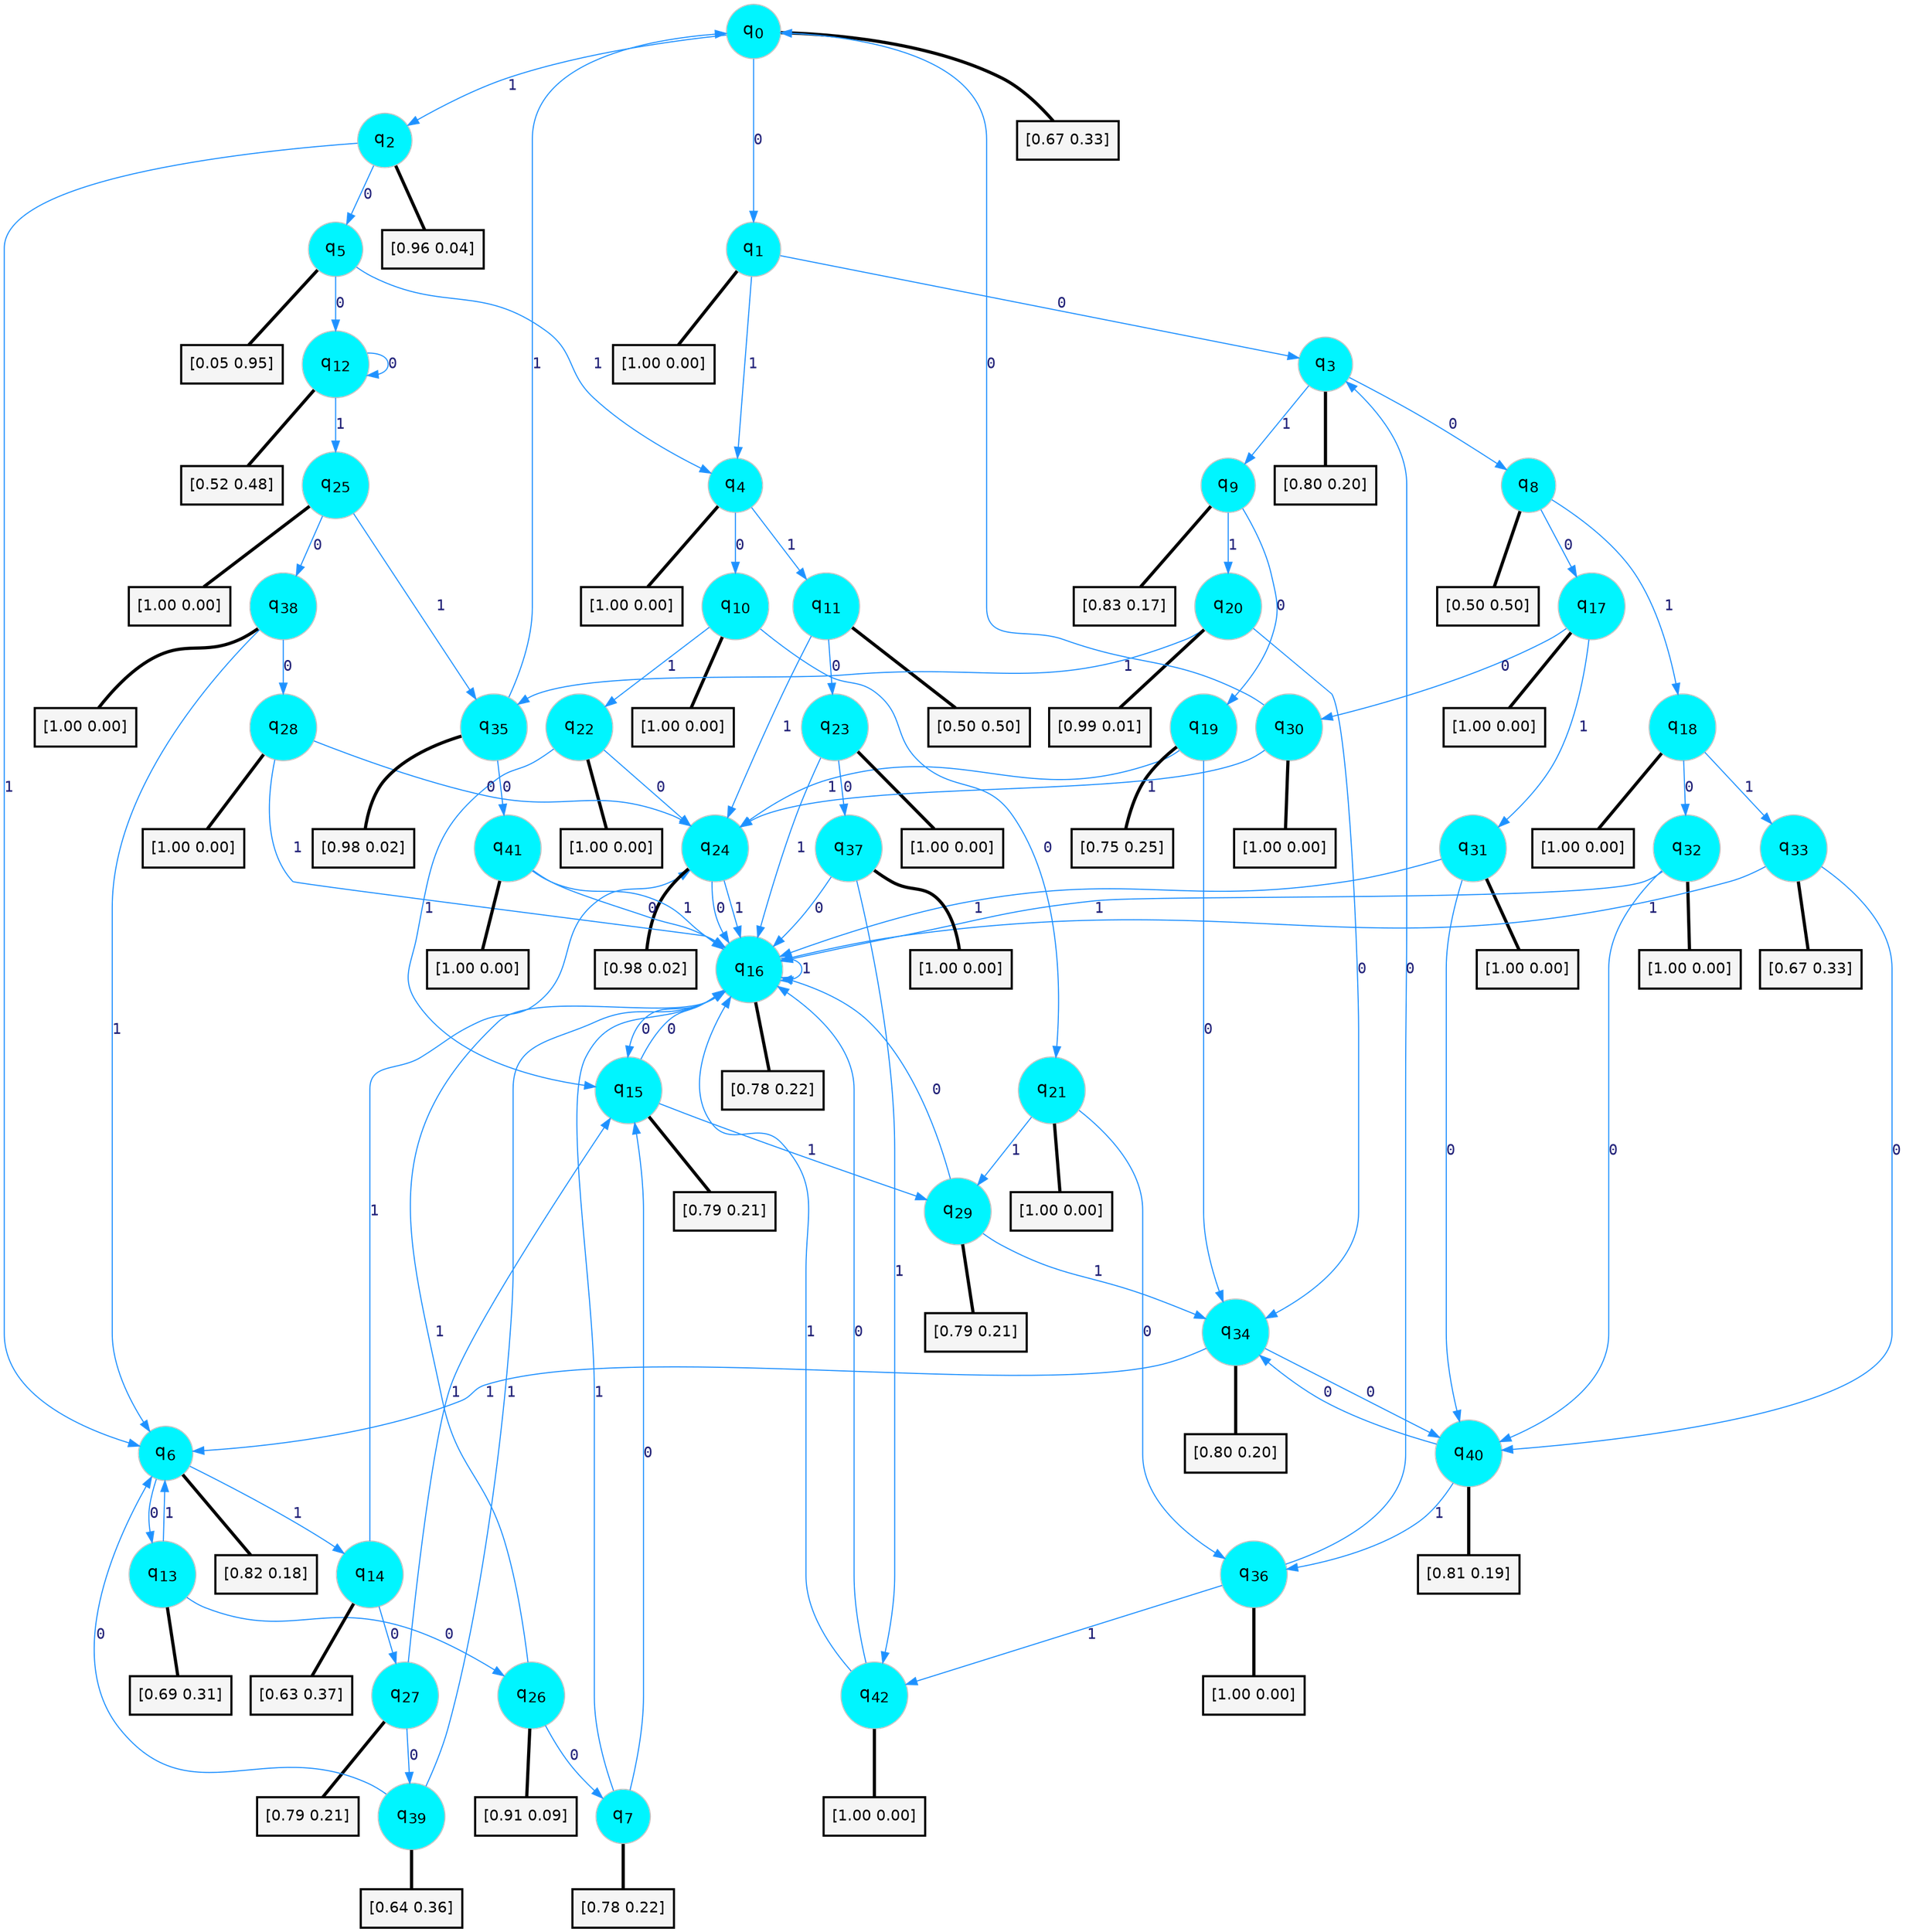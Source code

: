 digraph G {
graph [
bgcolor=transparent, dpi=300, rankdir=TD, size="40,25"];
node [
color=gray, fillcolor=turquoise1, fontcolor=black, fontname=Helvetica, fontsize=16, fontweight=bold, shape=circle, style=filled];
edge [
arrowsize=1, color=dodgerblue1, fontcolor=midnightblue, fontname=courier, fontweight=bold, penwidth=1, style=solid, weight=20];
0[label=<q<SUB>0</SUB>>];
1[label=<q<SUB>1</SUB>>];
2[label=<q<SUB>2</SUB>>];
3[label=<q<SUB>3</SUB>>];
4[label=<q<SUB>4</SUB>>];
5[label=<q<SUB>5</SUB>>];
6[label=<q<SUB>6</SUB>>];
7[label=<q<SUB>7</SUB>>];
8[label=<q<SUB>8</SUB>>];
9[label=<q<SUB>9</SUB>>];
10[label=<q<SUB>10</SUB>>];
11[label=<q<SUB>11</SUB>>];
12[label=<q<SUB>12</SUB>>];
13[label=<q<SUB>13</SUB>>];
14[label=<q<SUB>14</SUB>>];
15[label=<q<SUB>15</SUB>>];
16[label=<q<SUB>16</SUB>>];
17[label=<q<SUB>17</SUB>>];
18[label=<q<SUB>18</SUB>>];
19[label=<q<SUB>19</SUB>>];
20[label=<q<SUB>20</SUB>>];
21[label=<q<SUB>21</SUB>>];
22[label=<q<SUB>22</SUB>>];
23[label=<q<SUB>23</SUB>>];
24[label=<q<SUB>24</SUB>>];
25[label=<q<SUB>25</SUB>>];
26[label=<q<SUB>26</SUB>>];
27[label=<q<SUB>27</SUB>>];
28[label=<q<SUB>28</SUB>>];
29[label=<q<SUB>29</SUB>>];
30[label=<q<SUB>30</SUB>>];
31[label=<q<SUB>31</SUB>>];
32[label=<q<SUB>32</SUB>>];
33[label=<q<SUB>33</SUB>>];
34[label=<q<SUB>34</SUB>>];
35[label=<q<SUB>35</SUB>>];
36[label=<q<SUB>36</SUB>>];
37[label=<q<SUB>37</SUB>>];
38[label=<q<SUB>38</SUB>>];
39[label=<q<SUB>39</SUB>>];
40[label=<q<SUB>40</SUB>>];
41[label=<q<SUB>41</SUB>>];
42[label=<q<SUB>42</SUB>>];
43[label="[0.67 0.33]", shape=box,fontcolor=black, fontname=Helvetica, fontsize=14, penwidth=2, fillcolor=whitesmoke,color=black];
44[label="[1.00 0.00]", shape=box,fontcolor=black, fontname=Helvetica, fontsize=14, penwidth=2, fillcolor=whitesmoke,color=black];
45[label="[0.96 0.04]", shape=box,fontcolor=black, fontname=Helvetica, fontsize=14, penwidth=2, fillcolor=whitesmoke,color=black];
46[label="[0.80 0.20]", shape=box,fontcolor=black, fontname=Helvetica, fontsize=14, penwidth=2, fillcolor=whitesmoke,color=black];
47[label="[1.00 0.00]", shape=box,fontcolor=black, fontname=Helvetica, fontsize=14, penwidth=2, fillcolor=whitesmoke,color=black];
48[label="[0.05 0.95]", shape=box,fontcolor=black, fontname=Helvetica, fontsize=14, penwidth=2, fillcolor=whitesmoke,color=black];
49[label="[0.82 0.18]", shape=box,fontcolor=black, fontname=Helvetica, fontsize=14, penwidth=2, fillcolor=whitesmoke,color=black];
50[label="[0.78 0.22]", shape=box,fontcolor=black, fontname=Helvetica, fontsize=14, penwidth=2, fillcolor=whitesmoke,color=black];
51[label="[0.50 0.50]", shape=box,fontcolor=black, fontname=Helvetica, fontsize=14, penwidth=2, fillcolor=whitesmoke,color=black];
52[label="[0.83 0.17]", shape=box,fontcolor=black, fontname=Helvetica, fontsize=14, penwidth=2, fillcolor=whitesmoke,color=black];
53[label="[1.00 0.00]", shape=box,fontcolor=black, fontname=Helvetica, fontsize=14, penwidth=2, fillcolor=whitesmoke,color=black];
54[label="[0.50 0.50]", shape=box,fontcolor=black, fontname=Helvetica, fontsize=14, penwidth=2, fillcolor=whitesmoke,color=black];
55[label="[0.52 0.48]", shape=box,fontcolor=black, fontname=Helvetica, fontsize=14, penwidth=2, fillcolor=whitesmoke,color=black];
56[label="[0.69 0.31]", shape=box,fontcolor=black, fontname=Helvetica, fontsize=14, penwidth=2, fillcolor=whitesmoke,color=black];
57[label="[0.63 0.37]", shape=box,fontcolor=black, fontname=Helvetica, fontsize=14, penwidth=2, fillcolor=whitesmoke,color=black];
58[label="[0.79 0.21]", shape=box,fontcolor=black, fontname=Helvetica, fontsize=14, penwidth=2, fillcolor=whitesmoke,color=black];
59[label="[0.78 0.22]", shape=box,fontcolor=black, fontname=Helvetica, fontsize=14, penwidth=2, fillcolor=whitesmoke,color=black];
60[label="[1.00 0.00]", shape=box,fontcolor=black, fontname=Helvetica, fontsize=14, penwidth=2, fillcolor=whitesmoke,color=black];
61[label="[1.00 0.00]", shape=box,fontcolor=black, fontname=Helvetica, fontsize=14, penwidth=2, fillcolor=whitesmoke,color=black];
62[label="[0.75 0.25]", shape=box,fontcolor=black, fontname=Helvetica, fontsize=14, penwidth=2, fillcolor=whitesmoke,color=black];
63[label="[0.99 0.01]", shape=box,fontcolor=black, fontname=Helvetica, fontsize=14, penwidth=2, fillcolor=whitesmoke,color=black];
64[label="[1.00 0.00]", shape=box,fontcolor=black, fontname=Helvetica, fontsize=14, penwidth=2, fillcolor=whitesmoke,color=black];
65[label="[1.00 0.00]", shape=box,fontcolor=black, fontname=Helvetica, fontsize=14, penwidth=2, fillcolor=whitesmoke,color=black];
66[label="[1.00 0.00]", shape=box,fontcolor=black, fontname=Helvetica, fontsize=14, penwidth=2, fillcolor=whitesmoke,color=black];
67[label="[0.98 0.02]", shape=box,fontcolor=black, fontname=Helvetica, fontsize=14, penwidth=2, fillcolor=whitesmoke,color=black];
68[label="[1.00 0.00]", shape=box,fontcolor=black, fontname=Helvetica, fontsize=14, penwidth=2, fillcolor=whitesmoke,color=black];
69[label="[0.91 0.09]", shape=box,fontcolor=black, fontname=Helvetica, fontsize=14, penwidth=2, fillcolor=whitesmoke,color=black];
70[label="[0.79 0.21]", shape=box,fontcolor=black, fontname=Helvetica, fontsize=14, penwidth=2, fillcolor=whitesmoke,color=black];
71[label="[1.00 0.00]", shape=box,fontcolor=black, fontname=Helvetica, fontsize=14, penwidth=2, fillcolor=whitesmoke,color=black];
72[label="[0.79 0.21]", shape=box,fontcolor=black, fontname=Helvetica, fontsize=14, penwidth=2, fillcolor=whitesmoke,color=black];
73[label="[1.00 0.00]", shape=box,fontcolor=black, fontname=Helvetica, fontsize=14, penwidth=2, fillcolor=whitesmoke,color=black];
74[label="[1.00 0.00]", shape=box,fontcolor=black, fontname=Helvetica, fontsize=14, penwidth=2, fillcolor=whitesmoke,color=black];
75[label="[1.00 0.00]", shape=box,fontcolor=black, fontname=Helvetica, fontsize=14, penwidth=2, fillcolor=whitesmoke,color=black];
76[label="[0.67 0.33]", shape=box,fontcolor=black, fontname=Helvetica, fontsize=14, penwidth=2, fillcolor=whitesmoke,color=black];
77[label="[0.80 0.20]", shape=box,fontcolor=black, fontname=Helvetica, fontsize=14, penwidth=2, fillcolor=whitesmoke,color=black];
78[label="[0.98 0.02]", shape=box,fontcolor=black, fontname=Helvetica, fontsize=14, penwidth=2, fillcolor=whitesmoke,color=black];
79[label="[1.00 0.00]", shape=box,fontcolor=black, fontname=Helvetica, fontsize=14, penwidth=2, fillcolor=whitesmoke,color=black];
80[label="[1.00 0.00]", shape=box,fontcolor=black, fontname=Helvetica, fontsize=14, penwidth=2, fillcolor=whitesmoke,color=black];
81[label="[1.00 0.00]", shape=box,fontcolor=black, fontname=Helvetica, fontsize=14, penwidth=2, fillcolor=whitesmoke,color=black];
82[label="[0.64 0.36]", shape=box,fontcolor=black, fontname=Helvetica, fontsize=14, penwidth=2, fillcolor=whitesmoke,color=black];
83[label="[0.81 0.19]", shape=box,fontcolor=black, fontname=Helvetica, fontsize=14, penwidth=2, fillcolor=whitesmoke,color=black];
84[label="[1.00 0.00]", shape=box,fontcolor=black, fontname=Helvetica, fontsize=14, penwidth=2, fillcolor=whitesmoke,color=black];
85[label="[1.00 0.00]", shape=box,fontcolor=black, fontname=Helvetica, fontsize=14, penwidth=2, fillcolor=whitesmoke,color=black];
0->1 [label=0];
0->2 [label=1];
0->43 [arrowhead=none, penwidth=3,color=black];
1->3 [label=0];
1->4 [label=1];
1->44 [arrowhead=none, penwidth=3,color=black];
2->5 [label=0];
2->6 [label=1];
2->45 [arrowhead=none, penwidth=3,color=black];
3->8 [label=0];
3->9 [label=1];
3->46 [arrowhead=none, penwidth=3,color=black];
4->10 [label=0];
4->11 [label=1];
4->47 [arrowhead=none, penwidth=3,color=black];
5->12 [label=0];
5->4 [label=1];
5->48 [arrowhead=none, penwidth=3,color=black];
6->13 [label=0];
6->14 [label=1];
6->49 [arrowhead=none, penwidth=3,color=black];
7->15 [label=0];
7->16 [label=1];
7->50 [arrowhead=none, penwidth=3,color=black];
8->17 [label=0];
8->18 [label=1];
8->51 [arrowhead=none, penwidth=3,color=black];
9->19 [label=0];
9->20 [label=1];
9->52 [arrowhead=none, penwidth=3,color=black];
10->21 [label=0];
10->22 [label=1];
10->53 [arrowhead=none, penwidth=3,color=black];
11->23 [label=0];
11->24 [label=1];
11->54 [arrowhead=none, penwidth=3,color=black];
12->12 [label=0];
12->25 [label=1];
12->55 [arrowhead=none, penwidth=3,color=black];
13->26 [label=0];
13->6 [label=1];
13->56 [arrowhead=none, penwidth=3,color=black];
14->27 [label=0];
14->24 [label=1];
14->57 [arrowhead=none, penwidth=3,color=black];
15->16 [label=0];
15->29 [label=1];
15->58 [arrowhead=none, penwidth=3,color=black];
16->15 [label=0];
16->16 [label=1];
16->59 [arrowhead=none, penwidth=3,color=black];
17->30 [label=0];
17->31 [label=1];
17->60 [arrowhead=none, penwidth=3,color=black];
18->32 [label=0];
18->33 [label=1];
18->61 [arrowhead=none, penwidth=3,color=black];
19->34 [label=0];
19->24 [label=1];
19->62 [arrowhead=none, penwidth=3,color=black];
20->34 [label=0];
20->35 [label=1];
20->63 [arrowhead=none, penwidth=3,color=black];
21->36 [label=0];
21->29 [label=1];
21->64 [arrowhead=none, penwidth=3,color=black];
22->24 [label=0];
22->15 [label=1];
22->65 [arrowhead=none, penwidth=3,color=black];
23->37 [label=0];
23->16 [label=1];
23->66 [arrowhead=none, penwidth=3,color=black];
24->16 [label=0];
24->16 [label=1];
24->67 [arrowhead=none, penwidth=3,color=black];
25->38 [label=0];
25->35 [label=1];
25->68 [arrowhead=none, penwidth=3,color=black];
26->7 [label=0];
26->16 [label=1];
26->69 [arrowhead=none, penwidth=3,color=black];
27->39 [label=0];
27->15 [label=1];
27->70 [arrowhead=none, penwidth=3,color=black];
28->24 [label=0];
28->16 [label=1];
28->71 [arrowhead=none, penwidth=3,color=black];
29->16 [label=0];
29->34 [label=1];
29->72 [arrowhead=none, penwidth=3,color=black];
30->0 [label=0];
30->24 [label=1];
30->73 [arrowhead=none, penwidth=3,color=black];
31->40 [label=0];
31->16 [label=1];
31->74 [arrowhead=none, penwidth=3,color=black];
32->40 [label=0];
32->16 [label=1];
32->75 [arrowhead=none, penwidth=3,color=black];
33->40 [label=0];
33->16 [label=1];
33->76 [arrowhead=none, penwidth=3,color=black];
34->40 [label=0];
34->6 [label=1];
34->77 [arrowhead=none, penwidth=3,color=black];
35->41 [label=0];
35->0 [label=1];
35->78 [arrowhead=none, penwidth=3,color=black];
36->3 [label=0];
36->42 [label=1];
36->79 [arrowhead=none, penwidth=3,color=black];
37->16 [label=0];
37->42 [label=1];
37->80 [arrowhead=none, penwidth=3,color=black];
38->28 [label=0];
38->6 [label=1];
38->81 [arrowhead=none, penwidth=3,color=black];
39->6 [label=0];
39->16 [label=1];
39->82 [arrowhead=none, penwidth=3,color=black];
40->34 [label=0];
40->36 [label=1];
40->83 [arrowhead=none, penwidth=3,color=black];
41->16 [label=0];
41->16 [label=1];
41->84 [arrowhead=none, penwidth=3,color=black];
42->16 [label=0];
42->16 [label=1];
42->85 [arrowhead=none, penwidth=3,color=black];
}
